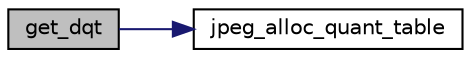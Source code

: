 digraph "get_dqt"
{
 // LATEX_PDF_SIZE
  bgcolor="transparent";
  edge [fontname="Helvetica",fontsize="10",labelfontname="Helvetica",labelfontsize="10"];
  node [fontname="Helvetica",fontsize="10",shape=record];
  rankdir="LR";
  Node30 [label="get_dqt",height=0.2,width=0.4,color="black", fillcolor="grey75", style="filled", fontcolor="black",tooltip=" "];
  Node30 -> Node31 [color="midnightblue",fontsize="10",style="solid"];
  Node31 [label="jpeg_alloc_quant_table",height=0.2,width=0.4,color="black",URL="$jcomapi_8c.html#a35ec363fdb52d55181a8d786944b5cb4",tooltip=" "];
}
